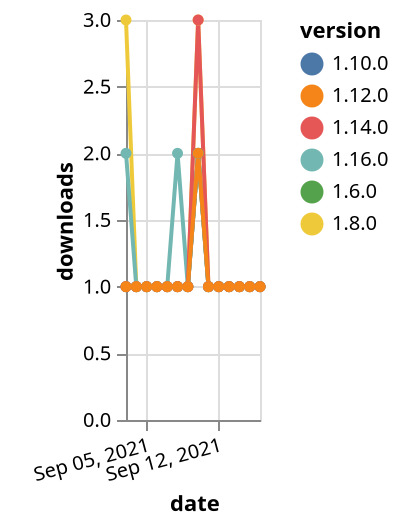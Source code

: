 {"$schema": "https://vega.github.io/schema/vega-lite/v5.json", "description": "A simple bar chart with embedded data.", "data": {"values": [{"date": "2021-09-03", "total": 241, "delta": 1, "version": "1.6.0"}, {"date": "2021-09-04", "total": 242, "delta": 1, "version": "1.6.0"}, {"date": "2021-09-05", "total": 243, "delta": 1, "version": "1.6.0"}, {"date": "2021-09-06", "total": 244, "delta": 1, "version": "1.6.0"}, {"date": "2021-09-07", "total": 245, "delta": 1, "version": "1.6.0"}, {"date": "2021-09-08", "total": 246, "delta": 1, "version": "1.6.0"}, {"date": "2021-09-09", "total": 247, "delta": 1, "version": "1.6.0"}, {"date": "2021-09-10", "total": 249, "delta": 2, "version": "1.6.0"}, {"date": "2021-09-11", "total": 250, "delta": 1, "version": "1.6.0"}, {"date": "2021-09-12", "total": 251, "delta": 1, "version": "1.6.0"}, {"date": "2021-09-13", "total": 252, "delta": 1, "version": "1.6.0"}, {"date": "2021-09-14", "total": 253, "delta": 1, "version": "1.6.0"}, {"date": "2021-09-15", "total": 254, "delta": 1, "version": "1.6.0"}, {"date": "2021-09-16", "total": 255, "delta": 1, "version": "1.6.0"}, {"date": "2021-09-03", "total": 319, "delta": 3, "version": "1.8.0"}, {"date": "2021-09-04", "total": 320, "delta": 1, "version": "1.8.0"}, {"date": "2021-09-05", "total": 321, "delta": 1, "version": "1.8.0"}, {"date": "2021-09-06", "total": 322, "delta": 1, "version": "1.8.0"}, {"date": "2021-09-07", "total": 323, "delta": 1, "version": "1.8.0"}, {"date": "2021-09-08", "total": 324, "delta": 1, "version": "1.8.0"}, {"date": "2021-09-09", "total": 325, "delta": 1, "version": "1.8.0"}, {"date": "2021-09-10", "total": 328, "delta": 3, "version": "1.8.0"}, {"date": "2021-09-11", "total": 329, "delta": 1, "version": "1.8.0"}, {"date": "2021-09-12", "total": 330, "delta": 1, "version": "1.8.0"}, {"date": "2021-09-13", "total": 331, "delta": 1, "version": "1.8.0"}, {"date": "2021-09-14", "total": 332, "delta": 1, "version": "1.8.0"}, {"date": "2021-09-15", "total": 333, "delta": 1, "version": "1.8.0"}, {"date": "2021-09-16", "total": 334, "delta": 1, "version": "1.8.0"}, {"date": "2021-09-03", "total": 176, "delta": 1, "version": "1.10.0"}, {"date": "2021-09-04", "total": 177, "delta": 1, "version": "1.10.0"}, {"date": "2021-09-05", "total": 178, "delta": 1, "version": "1.10.0"}, {"date": "2021-09-06", "total": 179, "delta": 1, "version": "1.10.0"}, {"date": "2021-09-07", "total": 180, "delta": 1, "version": "1.10.0"}, {"date": "2021-09-08", "total": 181, "delta": 1, "version": "1.10.0"}, {"date": "2021-09-09", "total": 182, "delta": 1, "version": "1.10.0"}, {"date": "2021-09-10", "total": 184, "delta": 2, "version": "1.10.0"}, {"date": "2021-09-11", "total": 185, "delta": 1, "version": "1.10.0"}, {"date": "2021-09-12", "total": 186, "delta": 1, "version": "1.10.0"}, {"date": "2021-09-13", "total": 187, "delta": 1, "version": "1.10.0"}, {"date": "2021-09-14", "total": 188, "delta": 1, "version": "1.10.0"}, {"date": "2021-09-15", "total": 189, "delta": 1, "version": "1.10.0"}, {"date": "2021-09-16", "total": 190, "delta": 1, "version": "1.10.0"}, {"date": "2021-09-03", "total": 116, "delta": 2, "version": "1.16.0"}, {"date": "2021-09-04", "total": 117, "delta": 1, "version": "1.16.0"}, {"date": "2021-09-05", "total": 118, "delta": 1, "version": "1.16.0"}, {"date": "2021-09-06", "total": 119, "delta": 1, "version": "1.16.0"}, {"date": "2021-09-07", "total": 120, "delta": 1, "version": "1.16.0"}, {"date": "2021-09-08", "total": 122, "delta": 2, "version": "1.16.0"}, {"date": "2021-09-09", "total": 123, "delta": 1, "version": "1.16.0"}, {"date": "2021-09-10", "total": 125, "delta": 2, "version": "1.16.0"}, {"date": "2021-09-11", "total": 126, "delta": 1, "version": "1.16.0"}, {"date": "2021-09-12", "total": 127, "delta": 1, "version": "1.16.0"}, {"date": "2021-09-13", "total": 128, "delta": 1, "version": "1.16.0"}, {"date": "2021-09-14", "total": 129, "delta": 1, "version": "1.16.0"}, {"date": "2021-09-15", "total": 130, "delta": 1, "version": "1.16.0"}, {"date": "2021-09-16", "total": 131, "delta": 1, "version": "1.16.0"}, {"date": "2021-09-03", "total": 184, "delta": 1, "version": "1.14.0"}, {"date": "2021-09-04", "total": 185, "delta": 1, "version": "1.14.0"}, {"date": "2021-09-05", "total": 186, "delta": 1, "version": "1.14.0"}, {"date": "2021-09-06", "total": 187, "delta": 1, "version": "1.14.0"}, {"date": "2021-09-07", "total": 188, "delta": 1, "version": "1.14.0"}, {"date": "2021-09-08", "total": 189, "delta": 1, "version": "1.14.0"}, {"date": "2021-09-09", "total": 190, "delta": 1, "version": "1.14.0"}, {"date": "2021-09-10", "total": 193, "delta": 3, "version": "1.14.0"}, {"date": "2021-09-11", "total": 194, "delta": 1, "version": "1.14.0"}, {"date": "2021-09-12", "total": 195, "delta": 1, "version": "1.14.0"}, {"date": "2021-09-13", "total": 196, "delta": 1, "version": "1.14.0"}, {"date": "2021-09-14", "total": 197, "delta": 1, "version": "1.14.0"}, {"date": "2021-09-15", "total": 198, "delta": 1, "version": "1.14.0"}, {"date": "2021-09-16", "total": 199, "delta": 1, "version": "1.14.0"}, {"date": "2021-09-03", "total": 155, "delta": 1, "version": "1.12.0"}, {"date": "2021-09-04", "total": 156, "delta": 1, "version": "1.12.0"}, {"date": "2021-09-05", "total": 157, "delta": 1, "version": "1.12.0"}, {"date": "2021-09-06", "total": 158, "delta": 1, "version": "1.12.0"}, {"date": "2021-09-07", "total": 159, "delta": 1, "version": "1.12.0"}, {"date": "2021-09-08", "total": 160, "delta": 1, "version": "1.12.0"}, {"date": "2021-09-09", "total": 161, "delta": 1, "version": "1.12.0"}, {"date": "2021-09-10", "total": 163, "delta": 2, "version": "1.12.0"}, {"date": "2021-09-11", "total": 164, "delta": 1, "version": "1.12.0"}, {"date": "2021-09-12", "total": 165, "delta": 1, "version": "1.12.0"}, {"date": "2021-09-13", "total": 166, "delta": 1, "version": "1.12.0"}, {"date": "2021-09-14", "total": 167, "delta": 1, "version": "1.12.0"}, {"date": "2021-09-15", "total": 168, "delta": 1, "version": "1.12.0"}, {"date": "2021-09-16", "total": 169, "delta": 1, "version": "1.12.0"}]}, "width": "container", "mark": {"type": "line", "point": {"filled": true}}, "encoding": {"x": {"field": "date", "type": "temporal", "timeUnit": "yearmonthdate", "title": "date", "axis": {"labelAngle": -15}}, "y": {"field": "delta", "type": "quantitative", "title": "downloads"}, "color": {"field": "version", "type": "nominal"}, "tooltip": {"field": "delta"}}}